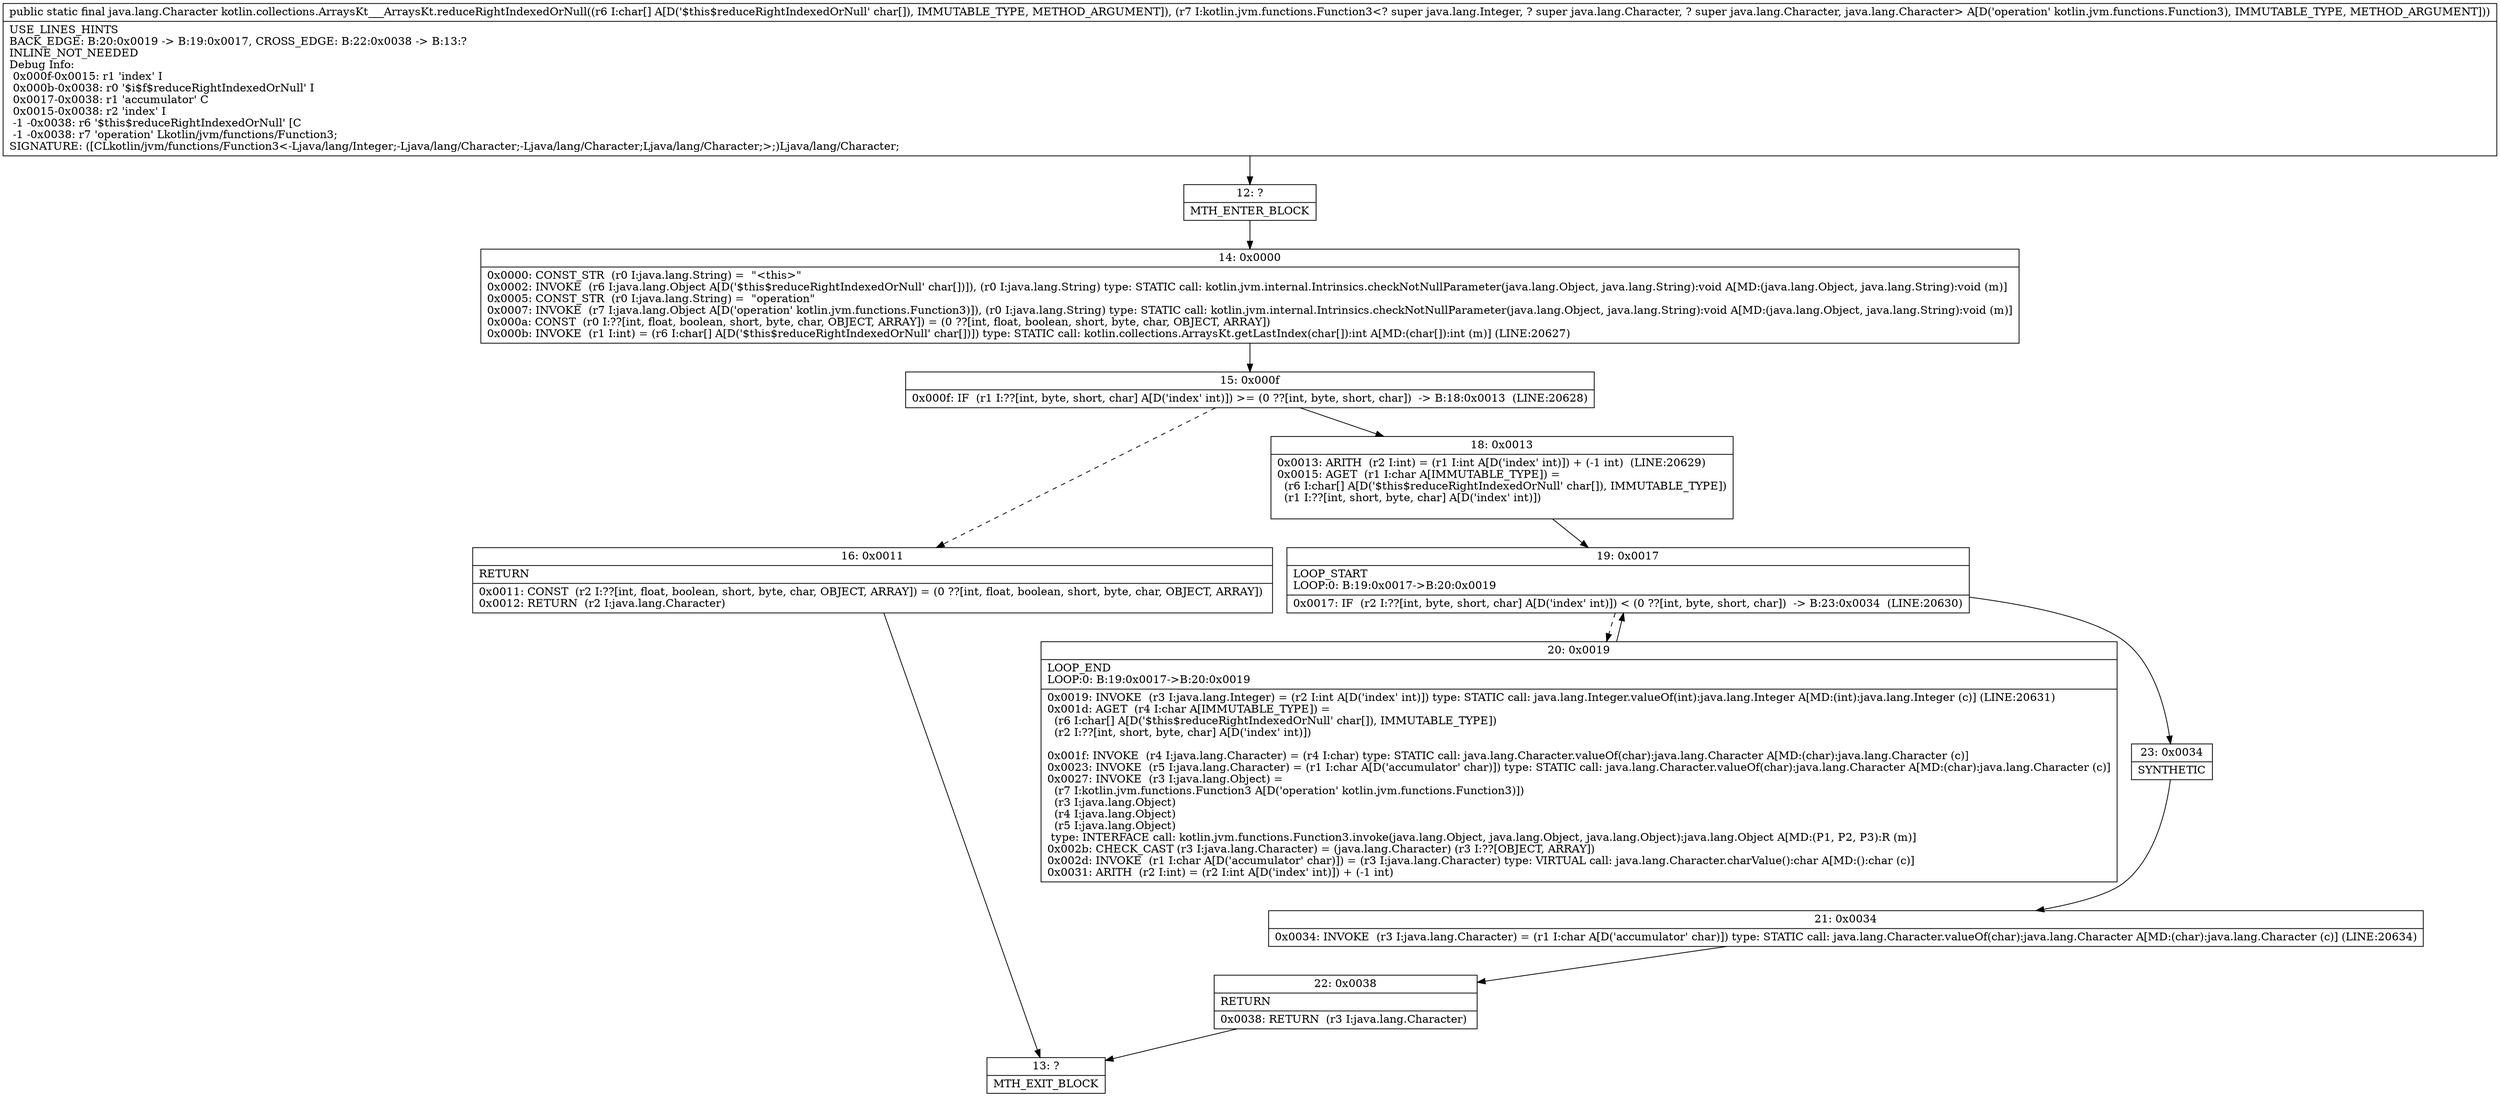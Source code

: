 digraph "CFG forkotlin.collections.ArraysKt___ArraysKt.reduceRightIndexedOrNull([CLkotlin\/jvm\/functions\/Function3;)Ljava\/lang\/Character;" {
Node_12 [shape=record,label="{12\:\ ?|MTH_ENTER_BLOCK\l}"];
Node_14 [shape=record,label="{14\:\ 0x0000|0x0000: CONST_STR  (r0 I:java.lang.String) =  \"\<this\>\" \l0x0002: INVOKE  (r6 I:java.lang.Object A[D('$this$reduceRightIndexedOrNull' char[])]), (r0 I:java.lang.String) type: STATIC call: kotlin.jvm.internal.Intrinsics.checkNotNullParameter(java.lang.Object, java.lang.String):void A[MD:(java.lang.Object, java.lang.String):void (m)]\l0x0005: CONST_STR  (r0 I:java.lang.String) =  \"operation\" \l0x0007: INVOKE  (r7 I:java.lang.Object A[D('operation' kotlin.jvm.functions.Function3)]), (r0 I:java.lang.String) type: STATIC call: kotlin.jvm.internal.Intrinsics.checkNotNullParameter(java.lang.Object, java.lang.String):void A[MD:(java.lang.Object, java.lang.String):void (m)]\l0x000a: CONST  (r0 I:??[int, float, boolean, short, byte, char, OBJECT, ARRAY]) = (0 ??[int, float, boolean, short, byte, char, OBJECT, ARRAY]) \l0x000b: INVOKE  (r1 I:int) = (r6 I:char[] A[D('$this$reduceRightIndexedOrNull' char[])]) type: STATIC call: kotlin.collections.ArraysKt.getLastIndex(char[]):int A[MD:(char[]):int (m)] (LINE:20627)\l}"];
Node_15 [shape=record,label="{15\:\ 0x000f|0x000f: IF  (r1 I:??[int, byte, short, char] A[D('index' int)]) \>= (0 ??[int, byte, short, char])  \-\> B:18:0x0013  (LINE:20628)\l}"];
Node_16 [shape=record,label="{16\:\ 0x0011|RETURN\l|0x0011: CONST  (r2 I:??[int, float, boolean, short, byte, char, OBJECT, ARRAY]) = (0 ??[int, float, boolean, short, byte, char, OBJECT, ARRAY]) \l0x0012: RETURN  (r2 I:java.lang.Character) \l}"];
Node_13 [shape=record,label="{13\:\ ?|MTH_EXIT_BLOCK\l}"];
Node_18 [shape=record,label="{18\:\ 0x0013|0x0013: ARITH  (r2 I:int) = (r1 I:int A[D('index' int)]) + (\-1 int)  (LINE:20629)\l0x0015: AGET  (r1 I:char A[IMMUTABLE_TYPE]) = \l  (r6 I:char[] A[D('$this$reduceRightIndexedOrNull' char[]), IMMUTABLE_TYPE])\l  (r1 I:??[int, short, byte, char] A[D('index' int)])\l \l}"];
Node_19 [shape=record,label="{19\:\ 0x0017|LOOP_START\lLOOP:0: B:19:0x0017\-\>B:20:0x0019\l|0x0017: IF  (r2 I:??[int, byte, short, char] A[D('index' int)]) \< (0 ??[int, byte, short, char])  \-\> B:23:0x0034  (LINE:20630)\l}"];
Node_20 [shape=record,label="{20\:\ 0x0019|LOOP_END\lLOOP:0: B:19:0x0017\-\>B:20:0x0019\l|0x0019: INVOKE  (r3 I:java.lang.Integer) = (r2 I:int A[D('index' int)]) type: STATIC call: java.lang.Integer.valueOf(int):java.lang.Integer A[MD:(int):java.lang.Integer (c)] (LINE:20631)\l0x001d: AGET  (r4 I:char A[IMMUTABLE_TYPE]) = \l  (r6 I:char[] A[D('$this$reduceRightIndexedOrNull' char[]), IMMUTABLE_TYPE])\l  (r2 I:??[int, short, byte, char] A[D('index' int)])\l \l0x001f: INVOKE  (r4 I:java.lang.Character) = (r4 I:char) type: STATIC call: java.lang.Character.valueOf(char):java.lang.Character A[MD:(char):java.lang.Character (c)]\l0x0023: INVOKE  (r5 I:java.lang.Character) = (r1 I:char A[D('accumulator' char)]) type: STATIC call: java.lang.Character.valueOf(char):java.lang.Character A[MD:(char):java.lang.Character (c)]\l0x0027: INVOKE  (r3 I:java.lang.Object) = \l  (r7 I:kotlin.jvm.functions.Function3 A[D('operation' kotlin.jvm.functions.Function3)])\l  (r3 I:java.lang.Object)\l  (r4 I:java.lang.Object)\l  (r5 I:java.lang.Object)\l type: INTERFACE call: kotlin.jvm.functions.Function3.invoke(java.lang.Object, java.lang.Object, java.lang.Object):java.lang.Object A[MD:(P1, P2, P3):R (m)]\l0x002b: CHECK_CAST (r3 I:java.lang.Character) = (java.lang.Character) (r3 I:??[OBJECT, ARRAY]) \l0x002d: INVOKE  (r1 I:char A[D('accumulator' char)]) = (r3 I:java.lang.Character) type: VIRTUAL call: java.lang.Character.charValue():char A[MD:():char (c)]\l0x0031: ARITH  (r2 I:int) = (r2 I:int A[D('index' int)]) + (\-1 int) \l}"];
Node_23 [shape=record,label="{23\:\ 0x0034|SYNTHETIC\l}"];
Node_21 [shape=record,label="{21\:\ 0x0034|0x0034: INVOKE  (r3 I:java.lang.Character) = (r1 I:char A[D('accumulator' char)]) type: STATIC call: java.lang.Character.valueOf(char):java.lang.Character A[MD:(char):java.lang.Character (c)] (LINE:20634)\l}"];
Node_22 [shape=record,label="{22\:\ 0x0038|RETURN\l|0x0038: RETURN  (r3 I:java.lang.Character) \l}"];
MethodNode[shape=record,label="{public static final java.lang.Character kotlin.collections.ArraysKt___ArraysKt.reduceRightIndexedOrNull((r6 I:char[] A[D('$this$reduceRightIndexedOrNull' char[]), IMMUTABLE_TYPE, METHOD_ARGUMENT]), (r7 I:kotlin.jvm.functions.Function3\<? super java.lang.Integer, ? super java.lang.Character, ? super java.lang.Character, java.lang.Character\> A[D('operation' kotlin.jvm.functions.Function3), IMMUTABLE_TYPE, METHOD_ARGUMENT]))  | USE_LINES_HINTS\lBACK_EDGE: B:20:0x0019 \-\> B:19:0x0017, CROSS_EDGE: B:22:0x0038 \-\> B:13:?\lINLINE_NOT_NEEDED\lDebug Info:\l  0x000f\-0x0015: r1 'index' I\l  0x000b\-0x0038: r0 '$i$f$reduceRightIndexedOrNull' I\l  0x0017\-0x0038: r1 'accumulator' C\l  0x0015\-0x0038: r2 'index' I\l  \-1 \-0x0038: r6 '$this$reduceRightIndexedOrNull' [C\l  \-1 \-0x0038: r7 'operation' Lkotlin\/jvm\/functions\/Function3;\lSIGNATURE: ([CLkotlin\/jvm\/functions\/Function3\<\-Ljava\/lang\/Integer;\-Ljava\/lang\/Character;\-Ljava\/lang\/Character;Ljava\/lang\/Character;\>;)Ljava\/lang\/Character;\l}"];
MethodNode -> Node_12;Node_12 -> Node_14;
Node_14 -> Node_15;
Node_15 -> Node_16[style=dashed];
Node_15 -> Node_18;
Node_16 -> Node_13;
Node_18 -> Node_19;
Node_19 -> Node_20[style=dashed];
Node_19 -> Node_23;
Node_20 -> Node_19;
Node_23 -> Node_21;
Node_21 -> Node_22;
Node_22 -> Node_13;
}

